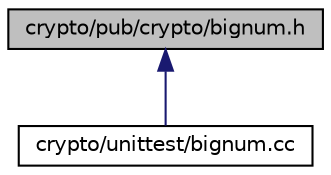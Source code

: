 digraph "crypto/pub/crypto/bignum.h"
{
 // LATEX_PDF_SIZE
  edge [fontname="Helvetica",fontsize="10",labelfontname="Helvetica",labelfontsize="10"];
  node [fontname="Helvetica",fontsize="10",shape=record];
  Node1 [label="crypto/pub/crypto/bignum.h",height=0.2,width=0.4,color="black", fillcolor="grey75", style="filled", fontcolor="black",tooltip="Big number arithmetic."];
  Node1 -> Node2 [dir="back",color="midnightblue",fontsize="10",style="solid",fontname="Helvetica"];
  Node2 [label="crypto/unittest/bignum.cc",height=0.2,width=0.4,color="black", fillcolor="white", style="filled",URL="$d2/d6b/bignum_8cc.html",tooltip="Tests for Big number arithmetic."];
}
